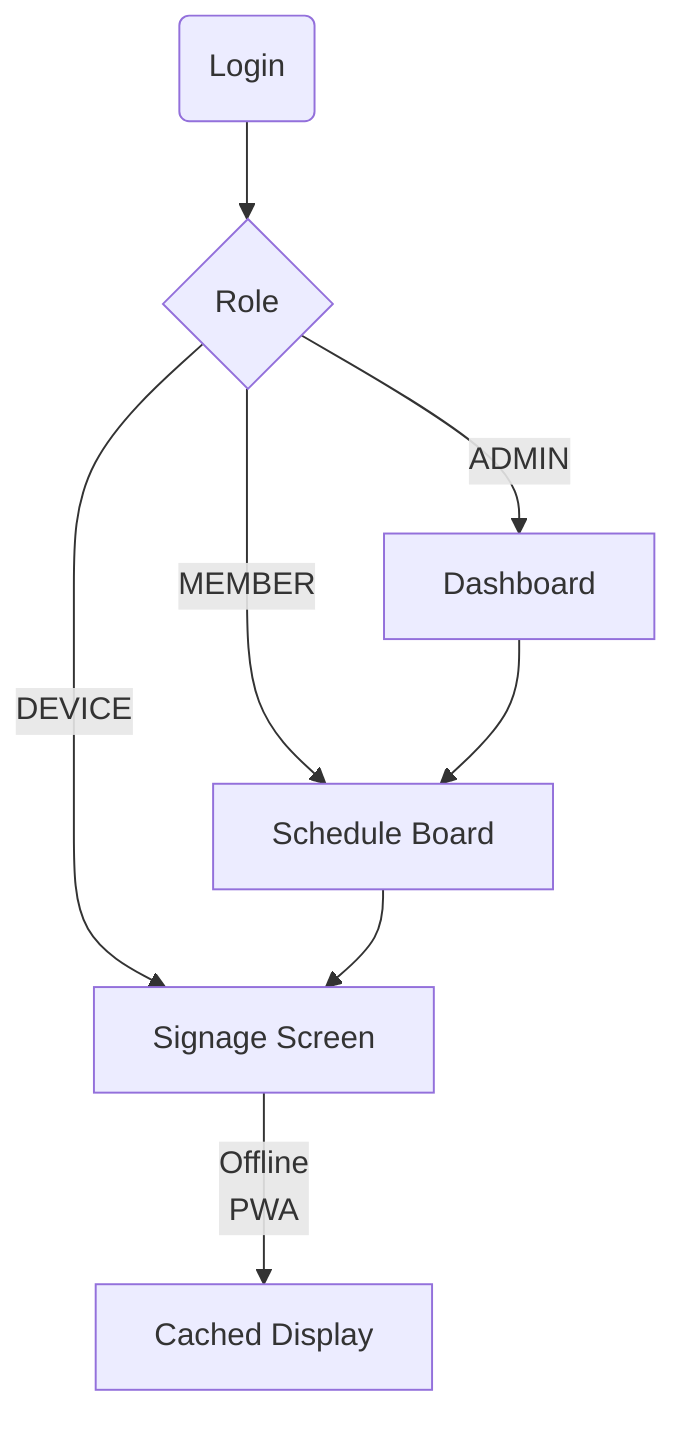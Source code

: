 graph TD
  A(Login) --> B{Role}
  B -->|ADMIN| C[Dashboard]
  B -->|MEMBER| D[Schedule Board]
  B -->|DEVICE| E[Signage Screen]
  C --> D
  D --> E
  E -->|Offline\nPWA| F[Cached Display]